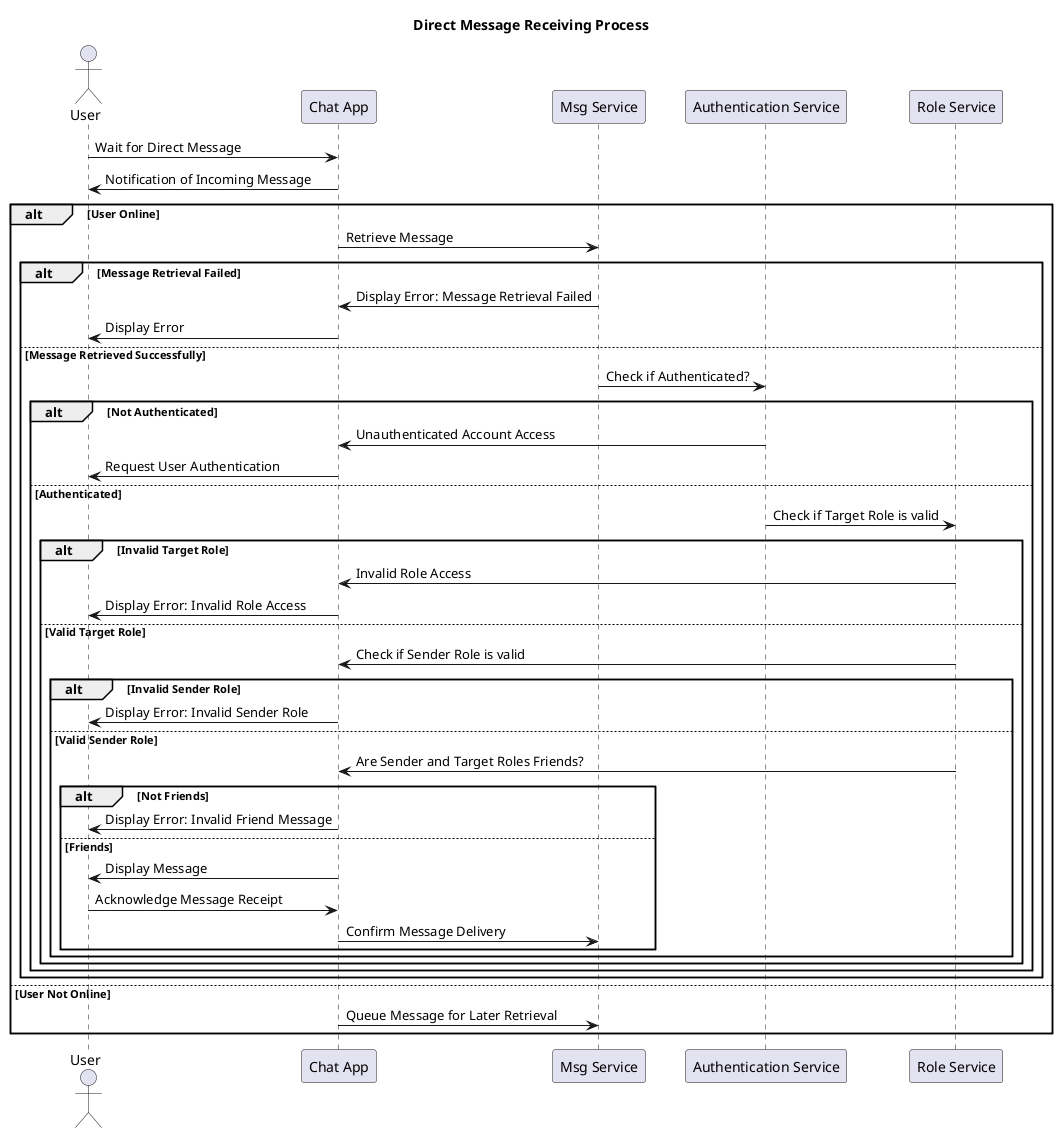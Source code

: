 @startuml
title Direct Message Receiving Process

actor User
participant "Chat App"
participant "Msg Service"
participant "Authentication Service" as Auth
participant "Role Service"

User -> "Chat App" : Wait for Direct Message
"Chat App" -> User : Notification of Incoming Message
alt User Online
    "Chat App" -> "Msg Service" : Retrieve Message
    alt Message Retrieval Failed
        "Msg Service" -> "Chat App" : Display Error: Message Retrieval Failed
        "Chat App" -> User : Display Error
    else Message Retrieved Successfully
        "Msg Service" -> Auth : Check if Authenticated?
        alt Not Authenticated
            Auth -> "Chat App" : Unauthenticated Account Access
            "Chat App" -> User : Request User Authentication
        else Authenticated
            Auth -> "Role Service" : Check if Target Role is valid
            alt Invalid Target Role
                "Role Service" -> "Chat App" : Invalid Role Access
                "Chat App" -> User : Display Error: Invalid Role Access
            else Valid Target Role
                "Role Service" -> "Chat App" : Check if Sender Role is valid
                alt Invalid Sender Role
                    "Chat App" -> User : Display Error: Invalid Sender Role
                else Valid Sender Role
                    "Role Service" -> "Chat App" : Are Sender and Target Roles Friends?
                    alt Not Friends
                        "Chat App" -> User : Display Error: Invalid Friend Message
                    else Friends
                        "Chat App" -> User : Display Message
                        User -> "Chat App" : Acknowledge Message Receipt
                        "Chat App" -> "Msg Service" : Confirm Message Delivery
                    end
                end
            end
        end
    end
else User Not Online
    "Chat App" -> "Msg Service" : Queue Message for Later Retrieval
end

@enduml
